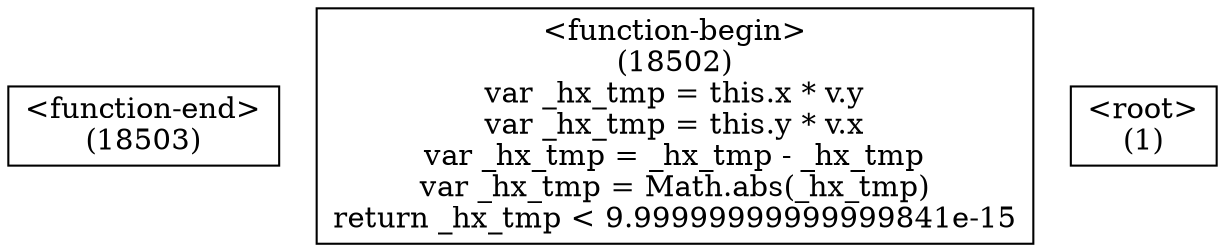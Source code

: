 digraph graphname {
n18503 [shape=box,label="<function-end>
(18503)"];
n18502 [shape=box,label="<function-begin>
(18502)\nvar _hx_tmp = this.x * v.y\nvar _hx_tmp = this.y * v.x\nvar _hx_tmp = _hx_tmp - _hx_tmp\nvar _hx_tmp = Math.abs(_hx_tmp)\nreturn _hx_tmp < 9.99999999999999841e-15"];
n1 [shape=box,label="<root>
(1)"];
}
